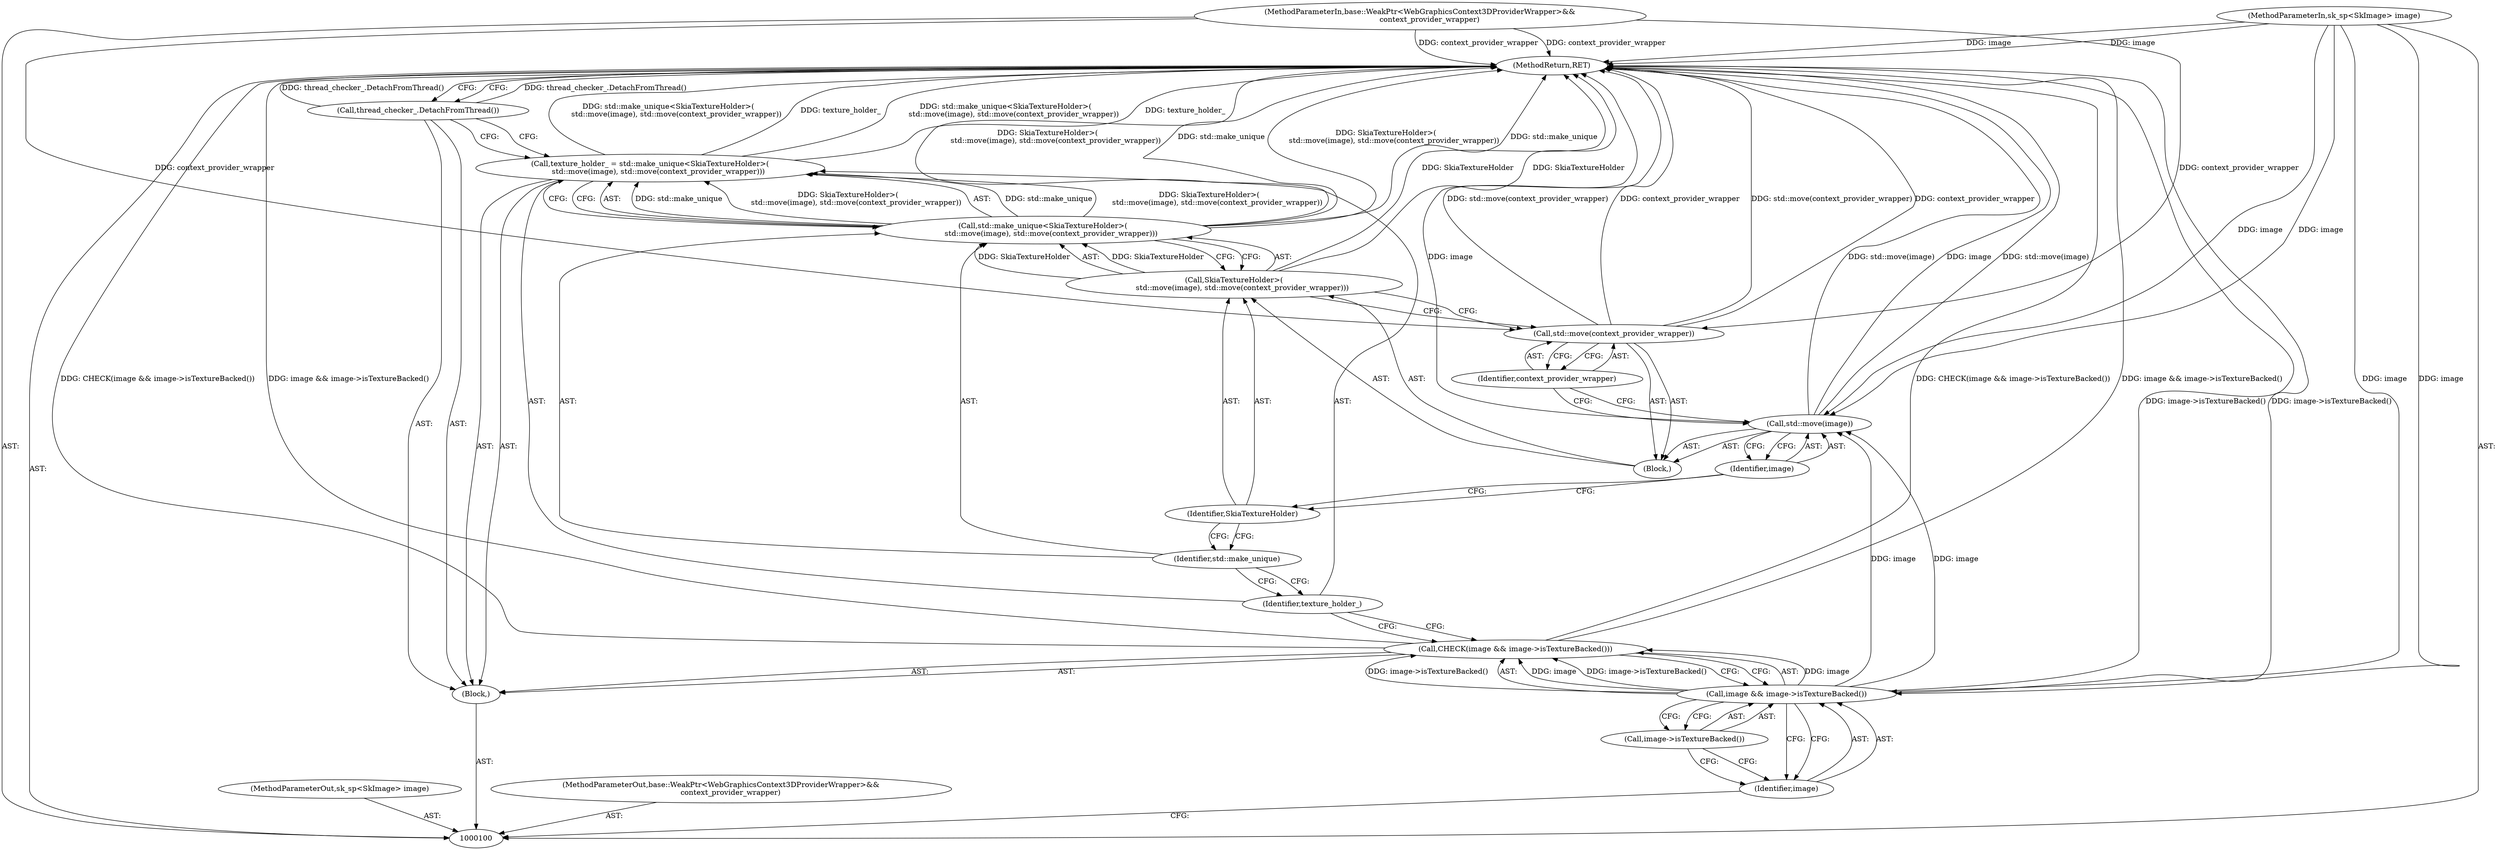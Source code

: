 digraph "1_Chrome_78d89fe556cb5dabbc47b4967cdf55e607e29580_0" {
"1000120" [label="(MethodReturn,RET)"];
"1000101" [label="(MethodParameterIn,sk_sp<SkImage> image)"];
"1000161" [label="(MethodParameterOut,sk_sp<SkImage> image)"];
"1000102" [label="(MethodParameterIn,base::WeakPtr<WebGraphicsContext3DProviderWrapper>&&\n        context_provider_wrapper)"];
"1000162" [label="(MethodParameterOut,base::WeakPtr<WebGraphicsContext3DProviderWrapper>&&\n        context_provider_wrapper)"];
"1000103" [label="(Block,)"];
"1000107" [label="(Call,image->isTextureBacked())"];
"1000104" [label="(Call,CHECK(image && image->isTextureBacked()))"];
"1000105" [label="(Call,image && image->isTextureBacked())"];
"1000106" [label="(Identifier,image)"];
"1000110" [label="(Call,std::make_unique<SkiaTextureHolder>(\n       std::move(image), std::move(context_provider_wrapper)))"];
"1000111" [label="(Identifier,std::make_unique)"];
"1000108" [label="(Call,texture_holder_ = std::make_unique<SkiaTextureHolder>(\n       std::move(image), std::move(context_provider_wrapper)))"];
"1000109" [label="(Identifier,texture_holder_)"];
"1000112" [label="(Call,SkiaTextureHolder>(\n       std::move(image), std::move(context_provider_wrapper)))"];
"1000113" [label="(Identifier,SkiaTextureHolder)"];
"1000116" [label="(Identifier,image)"];
"1000117" [label="(Call,std::move(context_provider_wrapper))"];
"1000118" [label="(Identifier,context_provider_wrapper)"];
"1000114" [label="(Block,)"];
"1000115" [label="(Call,std::move(image))"];
"1000119" [label="(Call,thread_checker_.DetachFromThread())"];
"1000120" -> "1000100"  [label="AST: "];
"1000120" -> "1000119"  [label="CFG: "];
"1000117" -> "1000120"  [label="DDG: std::move(context_provider_wrapper)"];
"1000117" -> "1000120"  [label="DDG: context_provider_wrapper"];
"1000105" -> "1000120"  [label="DDG: image->isTextureBacked()"];
"1000104" -> "1000120"  [label="DDG: CHECK(image && image->isTextureBacked())"];
"1000104" -> "1000120"  [label="DDG: image && image->isTextureBacked()"];
"1000115" -> "1000120"  [label="DDG: std::move(image)"];
"1000115" -> "1000120"  [label="DDG: image"];
"1000119" -> "1000120"  [label="DDG: thread_checker_.DetachFromThread()"];
"1000108" -> "1000120"  [label="DDG: texture_holder_"];
"1000108" -> "1000120"  [label="DDG: std::make_unique<SkiaTextureHolder>(\n       std::move(image), std::move(context_provider_wrapper))"];
"1000102" -> "1000120"  [label="DDG: context_provider_wrapper"];
"1000110" -> "1000120"  [label="DDG: SkiaTextureHolder>(\n       std::move(image), std::move(context_provider_wrapper))"];
"1000110" -> "1000120"  [label="DDG: std::make_unique"];
"1000112" -> "1000120"  [label="DDG: SkiaTextureHolder"];
"1000101" -> "1000120"  [label="DDG: image"];
"1000101" -> "1000100"  [label="AST: "];
"1000101" -> "1000120"  [label="DDG: image"];
"1000101" -> "1000105"  [label="DDG: image"];
"1000101" -> "1000115"  [label="DDG: image"];
"1000161" -> "1000100"  [label="AST: "];
"1000102" -> "1000100"  [label="AST: "];
"1000102" -> "1000120"  [label="DDG: context_provider_wrapper"];
"1000102" -> "1000117"  [label="DDG: context_provider_wrapper"];
"1000162" -> "1000100"  [label="AST: "];
"1000103" -> "1000100"  [label="AST: "];
"1000104" -> "1000103"  [label="AST: "];
"1000108" -> "1000103"  [label="AST: "];
"1000119" -> "1000103"  [label="AST: "];
"1000107" -> "1000105"  [label="AST: "];
"1000107" -> "1000106"  [label="CFG: "];
"1000105" -> "1000107"  [label="CFG: "];
"1000104" -> "1000103"  [label="AST: "];
"1000104" -> "1000105"  [label="CFG: "];
"1000105" -> "1000104"  [label="AST: "];
"1000109" -> "1000104"  [label="CFG: "];
"1000104" -> "1000120"  [label="DDG: CHECK(image && image->isTextureBacked())"];
"1000104" -> "1000120"  [label="DDG: image && image->isTextureBacked()"];
"1000105" -> "1000104"  [label="DDG: image"];
"1000105" -> "1000104"  [label="DDG: image->isTextureBacked()"];
"1000105" -> "1000104"  [label="AST: "];
"1000105" -> "1000106"  [label="CFG: "];
"1000105" -> "1000107"  [label="CFG: "];
"1000106" -> "1000105"  [label="AST: "];
"1000107" -> "1000105"  [label="AST: "];
"1000104" -> "1000105"  [label="CFG: "];
"1000105" -> "1000120"  [label="DDG: image->isTextureBacked()"];
"1000105" -> "1000104"  [label="DDG: image"];
"1000105" -> "1000104"  [label="DDG: image->isTextureBacked()"];
"1000101" -> "1000105"  [label="DDG: image"];
"1000105" -> "1000115"  [label="DDG: image"];
"1000106" -> "1000105"  [label="AST: "];
"1000106" -> "1000100"  [label="CFG: "];
"1000107" -> "1000106"  [label="CFG: "];
"1000105" -> "1000106"  [label="CFG: "];
"1000110" -> "1000108"  [label="AST: "];
"1000110" -> "1000112"  [label="CFG: "];
"1000111" -> "1000110"  [label="AST: "];
"1000112" -> "1000110"  [label="AST: "];
"1000108" -> "1000110"  [label="CFG: "];
"1000110" -> "1000120"  [label="DDG: SkiaTextureHolder>(\n       std::move(image), std::move(context_provider_wrapper))"];
"1000110" -> "1000120"  [label="DDG: std::make_unique"];
"1000110" -> "1000108"  [label="DDG: std::make_unique"];
"1000110" -> "1000108"  [label="DDG: SkiaTextureHolder>(\n       std::move(image), std::move(context_provider_wrapper))"];
"1000112" -> "1000110"  [label="DDG: SkiaTextureHolder"];
"1000111" -> "1000110"  [label="AST: "];
"1000111" -> "1000109"  [label="CFG: "];
"1000113" -> "1000111"  [label="CFG: "];
"1000108" -> "1000103"  [label="AST: "];
"1000108" -> "1000110"  [label="CFG: "];
"1000109" -> "1000108"  [label="AST: "];
"1000110" -> "1000108"  [label="AST: "];
"1000119" -> "1000108"  [label="CFG: "];
"1000108" -> "1000120"  [label="DDG: texture_holder_"];
"1000108" -> "1000120"  [label="DDG: std::make_unique<SkiaTextureHolder>(\n       std::move(image), std::move(context_provider_wrapper))"];
"1000110" -> "1000108"  [label="DDG: std::make_unique"];
"1000110" -> "1000108"  [label="DDG: SkiaTextureHolder>(\n       std::move(image), std::move(context_provider_wrapper))"];
"1000109" -> "1000108"  [label="AST: "];
"1000109" -> "1000104"  [label="CFG: "];
"1000111" -> "1000109"  [label="CFG: "];
"1000112" -> "1000110"  [label="AST: "];
"1000112" -> "1000117"  [label="CFG: "];
"1000113" -> "1000112"  [label="AST: "];
"1000114" -> "1000112"  [label="AST: "];
"1000110" -> "1000112"  [label="CFG: "];
"1000112" -> "1000120"  [label="DDG: SkiaTextureHolder"];
"1000112" -> "1000110"  [label="DDG: SkiaTextureHolder"];
"1000113" -> "1000112"  [label="AST: "];
"1000113" -> "1000111"  [label="CFG: "];
"1000116" -> "1000113"  [label="CFG: "];
"1000116" -> "1000115"  [label="AST: "];
"1000116" -> "1000113"  [label="CFG: "];
"1000115" -> "1000116"  [label="CFG: "];
"1000117" -> "1000114"  [label="AST: "];
"1000117" -> "1000118"  [label="CFG: "];
"1000118" -> "1000117"  [label="AST: "];
"1000112" -> "1000117"  [label="CFG: "];
"1000117" -> "1000120"  [label="DDG: std::move(context_provider_wrapper)"];
"1000117" -> "1000120"  [label="DDG: context_provider_wrapper"];
"1000102" -> "1000117"  [label="DDG: context_provider_wrapper"];
"1000118" -> "1000117"  [label="AST: "];
"1000118" -> "1000115"  [label="CFG: "];
"1000117" -> "1000118"  [label="CFG: "];
"1000114" -> "1000112"  [label="AST: "];
"1000115" -> "1000114"  [label="AST: "];
"1000117" -> "1000114"  [label="AST: "];
"1000115" -> "1000114"  [label="AST: "];
"1000115" -> "1000116"  [label="CFG: "];
"1000116" -> "1000115"  [label="AST: "];
"1000118" -> "1000115"  [label="CFG: "];
"1000115" -> "1000120"  [label="DDG: std::move(image)"];
"1000115" -> "1000120"  [label="DDG: image"];
"1000105" -> "1000115"  [label="DDG: image"];
"1000101" -> "1000115"  [label="DDG: image"];
"1000119" -> "1000103"  [label="AST: "];
"1000119" -> "1000108"  [label="CFG: "];
"1000120" -> "1000119"  [label="CFG: "];
"1000119" -> "1000120"  [label="DDG: thread_checker_.DetachFromThread()"];
}
